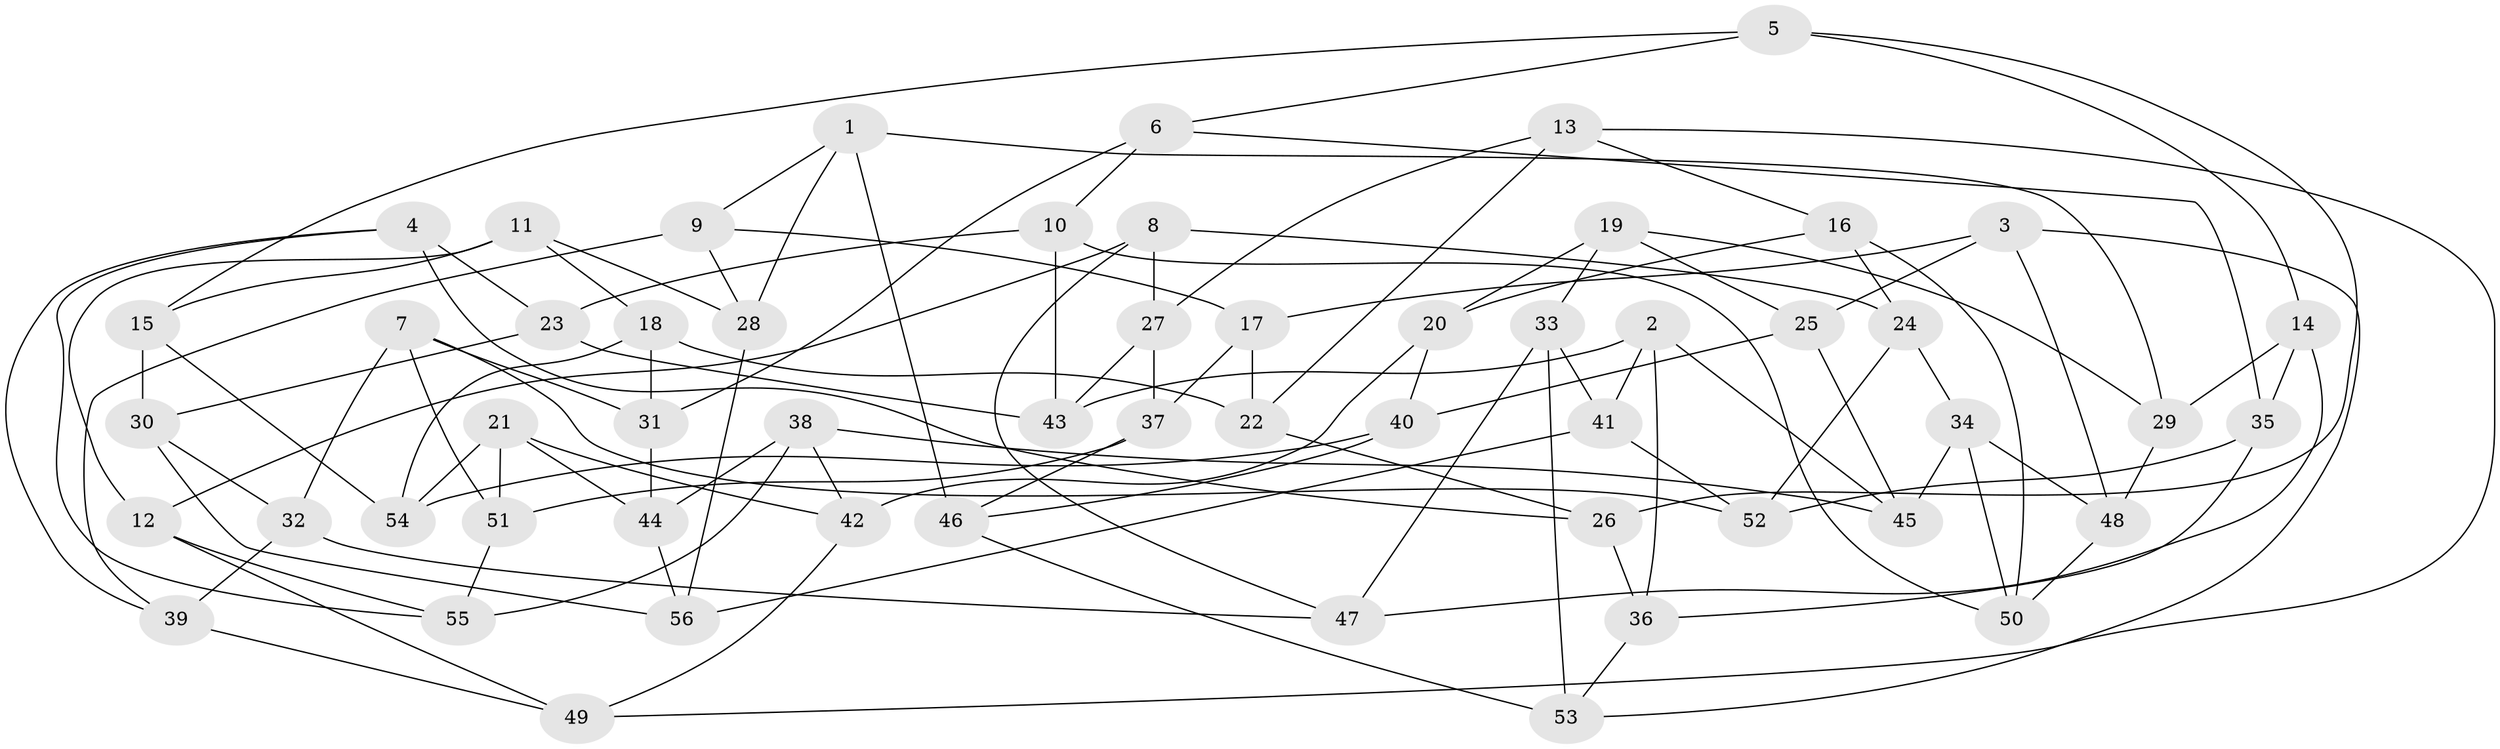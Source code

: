 // Generated by graph-tools (version 1.1) at 2025/02/03/09/25 03:02:55]
// undirected, 56 vertices, 112 edges
graph export_dot {
graph [start="1"]
  node [color=gray90,style=filled];
  1;
  2;
  3;
  4;
  5;
  6;
  7;
  8;
  9;
  10;
  11;
  12;
  13;
  14;
  15;
  16;
  17;
  18;
  19;
  20;
  21;
  22;
  23;
  24;
  25;
  26;
  27;
  28;
  29;
  30;
  31;
  32;
  33;
  34;
  35;
  36;
  37;
  38;
  39;
  40;
  41;
  42;
  43;
  44;
  45;
  46;
  47;
  48;
  49;
  50;
  51;
  52;
  53;
  54;
  55;
  56;
  1 -- 29;
  1 -- 9;
  1 -- 28;
  1 -- 46;
  2 -- 41;
  2 -- 43;
  2 -- 36;
  2 -- 45;
  3 -- 48;
  3 -- 53;
  3 -- 17;
  3 -- 25;
  4 -- 39;
  4 -- 26;
  4 -- 55;
  4 -- 23;
  5 -- 15;
  5 -- 26;
  5 -- 6;
  5 -- 14;
  6 -- 31;
  6 -- 35;
  6 -- 10;
  7 -- 52;
  7 -- 31;
  7 -- 32;
  7 -- 51;
  8 -- 24;
  8 -- 27;
  8 -- 12;
  8 -- 47;
  9 -- 39;
  9 -- 17;
  9 -- 28;
  10 -- 23;
  10 -- 50;
  10 -- 43;
  11 -- 18;
  11 -- 15;
  11 -- 28;
  11 -- 12;
  12 -- 55;
  12 -- 49;
  13 -- 49;
  13 -- 16;
  13 -- 27;
  13 -- 22;
  14 -- 29;
  14 -- 47;
  14 -- 35;
  15 -- 54;
  15 -- 30;
  16 -- 50;
  16 -- 20;
  16 -- 24;
  17 -- 22;
  17 -- 37;
  18 -- 31;
  18 -- 22;
  18 -- 54;
  19 -- 20;
  19 -- 33;
  19 -- 25;
  19 -- 29;
  20 -- 40;
  20 -- 42;
  21 -- 51;
  21 -- 42;
  21 -- 44;
  21 -- 54;
  22 -- 26;
  23 -- 43;
  23 -- 30;
  24 -- 52;
  24 -- 34;
  25 -- 45;
  25 -- 40;
  26 -- 36;
  27 -- 43;
  27 -- 37;
  28 -- 56;
  29 -- 48;
  30 -- 56;
  30 -- 32;
  31 -- 44;
  32 -- 47;
  32 -- 39;
  33 -- 53;
  33 -- 47;
  33 -- 41;
  34 -- 48;
  34 -- 50;
  34 -- 45;
  35 -- 52;
  35 -- 36;
  36 -- 53;
  37 -- 51;
  37 -- 46;
  38 -- 45;
  38 -- 55;
  38 -- 42;
  38 -- 44;
  39 -- 49;
  40 -- 46;
  40 -- 54;
  41 -- 52;
  41 -- 56;
  42 -- 49;
  44 -- 56;
  46 -- 53;
  48 -- 50;
  51 -- 55;
}
